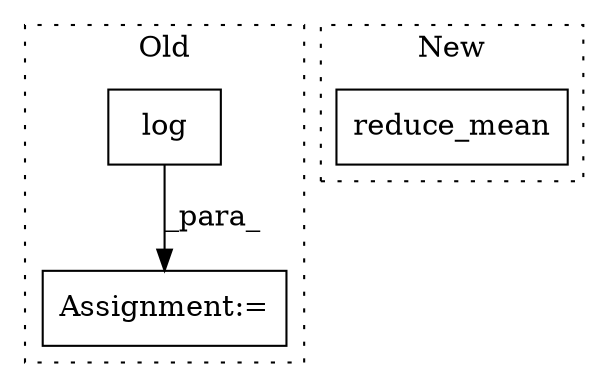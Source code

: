 digraph G {
subgraph cluster0 {
1 [label="log" a="32" s="3581,3591" l="4,1" shape="box"];
3 [label="Assignment:=" a="7" s="3503" l="1" shape="box"];
label = "Old";
style="dotted";
}
subgraph cluster1 {
2 [label="reduce_mean" a="32" s="3437,3506" l="12,1" shape="box"];
label = "New";
style="dotted";
}
1 -> 3 [label="_para_"];
}